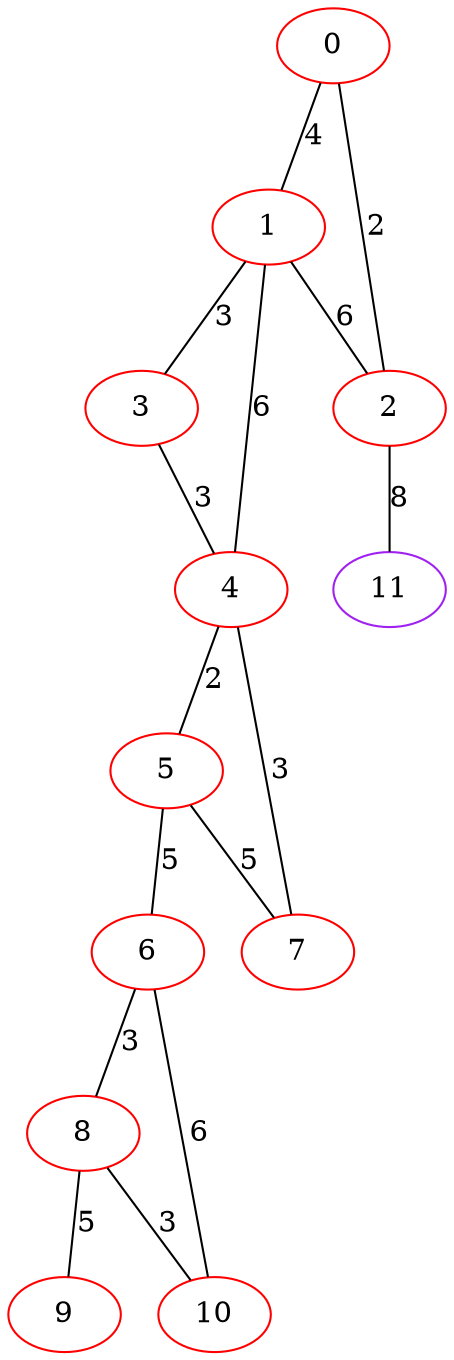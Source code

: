 graph "" {
0 [color=red, weight=1];
1 [color=red, weight=1];
2 [color=red, weight=1];
3 [color=red, weight=1];
4 [color=red, weight=1];
5 [color=red, weight=1];
6 [color=red, weight=1];
7 [color=red, weight=1];
8 [color=red, weight=1];
9 [color=red, weight=1];
10 [color=red, weight=1];
11 [color=purple, weight=4];
0 -- 1  [key=0, label=4];
0 -- 2  [key=0, label=2];
1 -- 2  [key=0, label=6];
1 -- 3  [key=0, label=3];
1 -- 4  [key=0, label=6];
2 -- 11  [key=0, label=8];
3 -- 4  [key=0, label=3];
4 -- 5  [key=0, label=2];
4 -- 7  [key=0, label=3];
5 -- 6  [key=0, label=5];
5 -- 7  [key=0, label=5];
6 -- 8  [key=0, label=3];
6 -- 10  [key=0, label=6];
8 -- 9  [key=0, label=5];
8 -- 10  [key=0, label=3];
}
